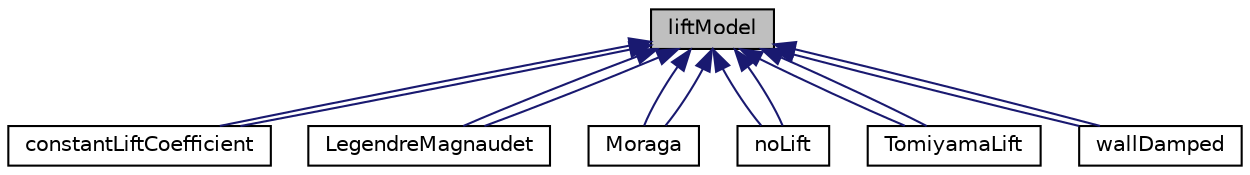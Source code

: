 digraph "liftModel"
{
  bgcolor="transparent";
  edge [fontname="Helvetica",fontsize="10",labelfontname="Helvetica",labelfontsize="10"];
  node [fontname="Helvetica",fontsize="10",shape=record];
  Node0 [label="liftModel",height=0.2,width=0.4,color="black", fillcolor="grey75", style="filled", fontcolor="black"];
  Node0 -> Node1 [dir="back",color="midnightblue",fontsize="10",style="solid",fontname="Helvetica"];
  Node1 [label="constantLiftCoefficient",height=0.2,width=0.4,color="black",URL="$a02476.html",tooltip="Constant coefficient lift model. "];
  Node0 -> Node1 [dir="back",color="midnightblue",fontsize="10",style="solid",fontname="Helvetica"];
  Node0 -> Node2 [dir="back",color="midnightblue",fontsize="10",style="solid",fontname="Helvetica"];
  Node2 [label="LegendreMagnaudet",height=0.2,width=0.4,color="black",URL="$a02480.html",tooltip="Lift model of Legendre and Magnaudet. "];
  Node0 -> Node2 [dir="back",color="midnightblue",fontsize="10",style="solid",fontname="Helvetica"];
  Node0 -> Node3 [dir="back",color="midnightblue",fontsize="10",style="solid",fontname="Helvetica"];
  Node3 [label="Moraga",height=0.2,width=0.4,color="black",URL="$a02488.html",tooltip="Lift model of Moraga et al. "];
  Node0 -> Node3 [dir="back",color="midnightblue",fontsize="10",style="solid",fontname="Helvetica"];
  Node0 -> Node4 [dir="back",color="midnightblue",fontsize="10",style="solid",fontname="Helvetica"];
  Node4 [label="noLift",height=0.2,width=0.4,color="black",URL="$a02492.html"];
  Node0 -> Node4 [dir="back",color="midnightblue",fontsize="10",style="solid",fontname="Helvetica"];
  Node0 -> Node5 [dir="back",color="midnightblue",fontsize="10",style="solid",fontname="Helvetica"];
  Node5 [label="TomiyamaLift",height=0.2,width=0.4,color="black",URL="$a02496.html",tooltip="Lift model of Tomiyama et al. "];
  Node0 -> Node5 [dir="back",color="midnightblue",fontsize="10",style="solid",fontname="Helvetica"];
  Node0 -> Node6 [dir="back",color="midnightblue",fontsize="10",style="solid",fontname="Helvetica"];
  Node6 [label="wallDamped",height=0.2,width=0.4,color="black",URL="$a02500.html"];
  Node0 -> Node6 [dir="back",color="midnightblue",fontsize="10",style="solid",fontname="Helvetica"];
}
